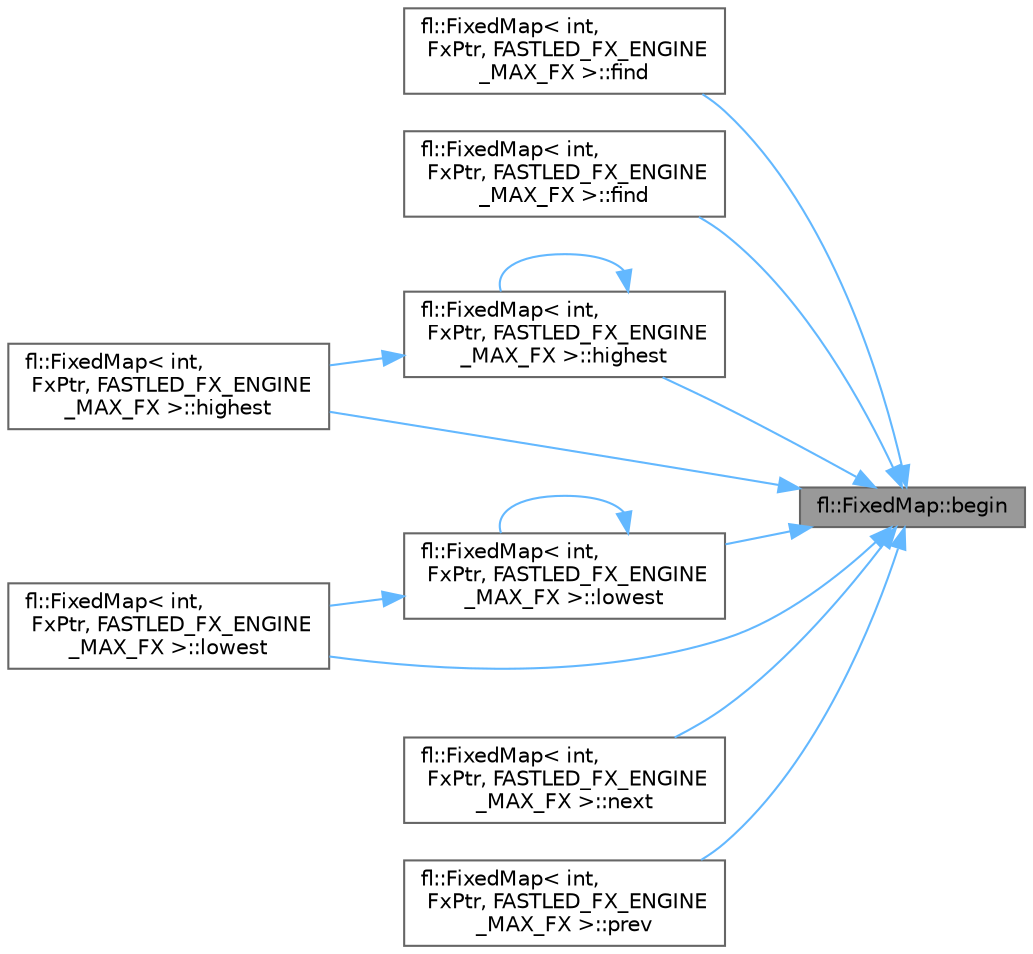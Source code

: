digraph "fl::FixedMap::begin"
{
 // LATEX_PDF_SIZE
  bgcolor="transparent";
  edge [fontname=Helvetica,fontsize=10,labelfontname=Helvetica,labelfontsize=10];
  node [fontname=Helvetica,fontsize=10,shape=box,height=0.2,width=0.4];
  rankdir="RL";
  Node1 [id="Node000001",label="fl::FixedMap::begin",height=0.2,width=0.4,color="gray40", fillcolor="grey60", style="filled", fontcolor="black",tooltip=" "];
  Node1 -> Node2 [id="edge1_Node000001_Node000002",dir="back",color="steelblue1",style="solid",tooltip=" "];
  Node2 [id="Node000002",label="fl::FixedMap\< int,\l FxPtr, FASTLED_FX_ENGINE\l_MAX_FX \>::find",height=0.2,width=0.4,color="grey40", fillcolor="white", style="filled",URL="$d2/df3/classfl_1_1_fixed_map_a85134d13ee9474e0ac60284e965ccbb3.html#a85134d13ee9474e0ac60284e965ccbb3",tooltip=" "];
  Node1 -> Node3 [id="edge2_Node000001_Node000003",dir="back",color="steelblue1",style="solid",tooltip=" "];
  Node3 [id="Node000003",label="fl::FixedMap\< int,\l FxPtr, FASTLED_FX_ENGINE\l_MAX_FX \>::find",height=0.2,width=0.4,color="grey40", fillcolor="white", style="filled",URL="$d2/df3/classfl_1_1_fixed_map_a8bcf77d4d868a69200434b127876d928.html#a8bcf77d4d868a69200434b127876d928",tooltip=" "];
  Node1 -> Node4 [id="edge3_Node000001_Node000004",dir="back",color="steelblue1",style="solid",tooltip=" "];
  Node4 [id="Node000004",label="fl::FixedMap\< int,\l FxPtr, FASTLED_FX_ENGINE\l_MAX_FX \>::highest",height=0.2,width=0.4,color="grey40", fillcolor="white", style="filled",URL="$d2/df3/classfl_1_1_fixed_map_a8e3ea2bf1427c91405418b7b1a629f47.html#a8e3ea2bf1427c91405418b7b1a629f47",tooltip=" "];
  Node4 -> Node4 [id="edge4_Node000004_Node000004",dir="back",color="steelblue1",style="solid",tooltip=" "];
  Node4 -> Node5 [id="edge5_Node000004_Node000005",dir="back",color="steelblue1",style="solid",tooltip=" "];
  Node5 [id="Node000005",label="fl::FixedMap\< int,\l FxPtr, FASTLED_FX_ENGINE\l_MAX_FX \>::highest",height=0.2,width=0.4,color="grey40", fillcolor="white", style="filled",URL="$d2/df3/classfl_1_1_fixed_map_a6c64dfe45f7f5f20f5c7cf0990c7e140.html#a6c64dfe45f7f5f20f5c7cf0990c7e140",tooltip=" "];
  Node1 -> Node5 [id="edge6_Node000001_Node000005",dir="back",color="steelblue1",style="solid",tooltip=" "];
  Node1 -> Node6 [id="edge7_Node000001_Node000006",dir="back",color="steelblue1",style="solid",tooltip=" "];
  Node6 [id="Node000006",label="fl::FixedMap\< int,\l FxPtr, FASTLED_FX_ENGINE\l_MAX_FX \>::lowest",height=0.2,width=0.4,color="grey40", fillcolor="white", style="filled",URL="$d2/df3/classfl_1_1_fixed_map_a3df8268f2e6f56bf468676209b3de6fe.html#a3df8268f2e6f56bf468676209b3de6fe",tooltip=" "];
  Node6 -> Node6 [id="edge8_Node000006_Node000006",dir="back",color="steelblue1",style="solid",tooltip=" "];
  Node6 -> Node7 [id="edge9_Node000006_Node000007",dir="back",color="steelblue1",style="solid",tooltip=" "];
  Node7 [id="Node000007",label="fl::FixedMap\< int,\l FxPtr, FASTLED_FX_ENGINE\l_MAX_FX \>::lowest",height=0.2,width=0.4,color="grey40", fillcolor="white", style="filled",URL="$d2/df3/classfl_1_1_fixed_map_a66dd6159f6d84daf24be85c42a225a91.html#a66dd6159f6d84daf24be85c42a225a91",tooltip=" "];
  Node1 -> Node7 [id="edge10_Node000001_Node000007",dir="back",color="steelblue1",style="solid",tooltip=" "];
  Node1 -> Node8 [id="edge11_Node000001_Node000008",dir="back",color="steelblue1",style="solid",tooltip=" "];
  Node8 [id="Node000008",label="fl::FixedMap\< int,\l FxPtr, FASTLED_FX_ENGINE\l_MAX_FX \>::next",height=0.2,width=0.4,color="grey40", fillcolor="white", style="filled",URL="$d2/df3/classfl_1_1_fixed_map_a86e9680f024d9fb7a7fa9f96a90f4a1e.html#a86e9680f024d9fb7a7fa9f96a90f4a1e",tooltip=" "];
  Node1 -> Node9 [id="edge12_Node000001_Node000009",dir="back",color="steelblue1",style="solid",tooltip=" "];
  Node9 [id="Node000009",label="fl::FixedMap\< int,\l FxPtr, FASTLED_FX_ENGINE\l_MAX_FX \>::prev",height=0.2,width=0.4,color="grey40", fillcolor="white", style="filled",URL="$d2/df3/classfl_1_1_fixed_map_a35706a466e8c68cf3c5e9b8c94f8e17d.html#a35706a466e8c68cf3c5e9b8c94f8e17d",tooltip=" "];
}
